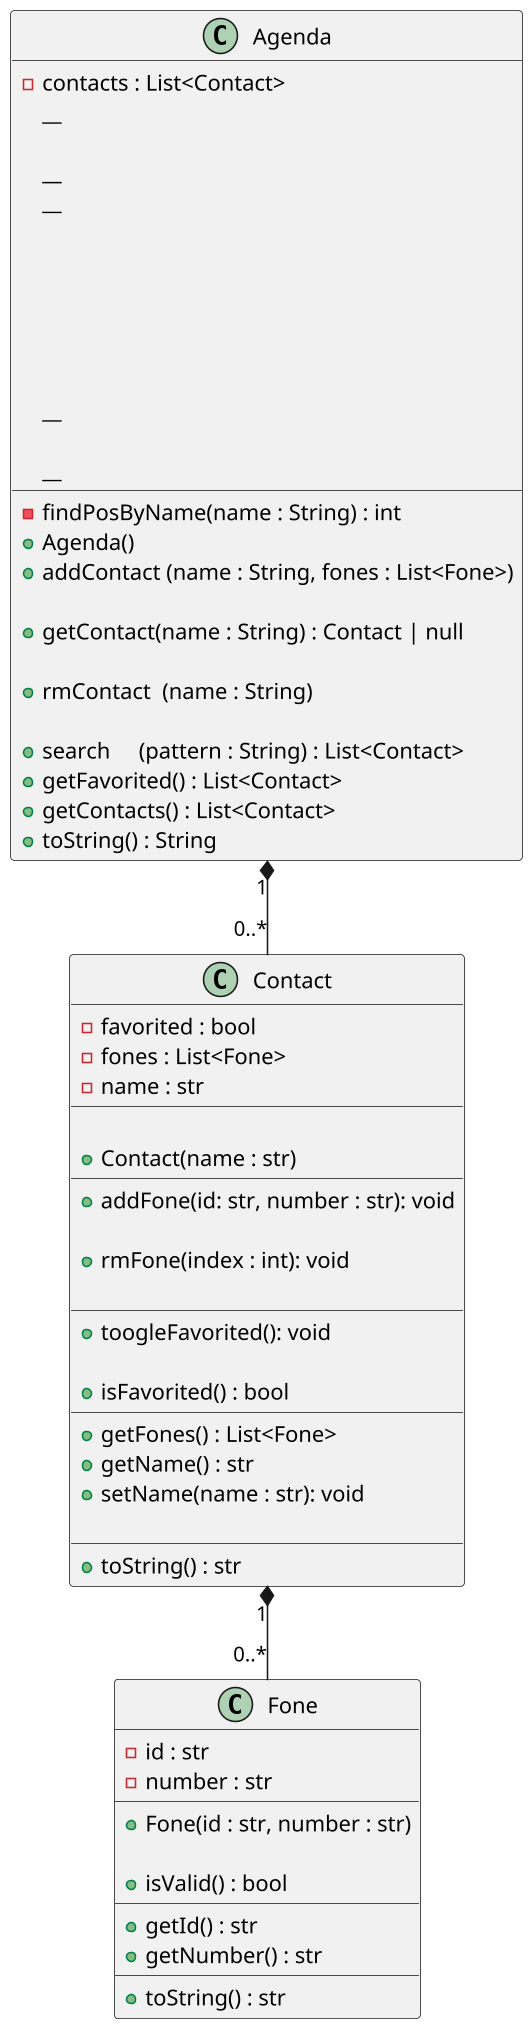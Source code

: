 '--
@startuml

skinparam defaultFontName Hasklig
skinparam dpi 150

'==

class Fone {
  - id : str
  - number : str
  __
  ' inicializa as variaveis
  + Fone(id : str, number : str)
  
  ' verifica se o número é um número de telefone válido
  ' crie uma str "validos" com todos os caracteres válidos
  ' para cada caractere c do número:
  '   se c não estiver em validos:
  '     retorne false
  ' retorne true
  + isValid() : bool
  __
  + getId() : str
  + getNumber() : str
  __
  ' Gera uma string para impressão
  ' ex: oi:1234
  + toString() : str
}

class Contact {
  - favorited : bool
  - fones : List<Fone>
  - name : str
  __
  
  ' inicialize o fone com o nome, favorited como false e a lista de fones vazia
  + Contact(name : str)
  __
  ' se fone for válido:
  '   insira no fim da lista de fones
  ' se não:
  '   informe o erro
  + addFone(id: str, number : str): void
  
  ' se o índice existir:
  '   remove o fone pelo indice
  + rmFone(index : int): void
  
  __
  ' favorita ou desfavorita o contato
  + toogleFavorited(): void

  ' retorna se o contato está favoritado
  + isFavorited() : bool
  __
  + getFones() : List<Fone>
  + getName() : str
  + setName(name : str): void

  __
  ' use um contador para mostrar o índice do telefone
  ' use o toString do fone para adicioná-lo à saída
  ' se o contato estiver favoritado, adicione um @ antes do nome
  ' o resultado dever ficar assim:
  ' ex: - david [oi:123, tim:9081, claro:5431]
  + toString() : str
}

class Agenda {

  ' use um vector em c++
  ' um ArrayList em Java
  ' um Array em Typescript
  - contacts : List<Contact>
  __

  ' procura o contato pelo nome
  ' o nome do contato é único na agenda
  ' se encontrar, retorne o índice do contato no array
  ' se não encontrar, retorne -1
  - findPosByName(name : String) : int
  __
  + Agenda()
  __
  
  ' use a função findPosByName para encontrar o índice do contato
  ' se o contato existir:
  '   adicione todos os telefones válidos ao contato
  ' se não:
  '   crie um novo contato
  '   adicione todos os telefones válidos
  '   reordene a lista de contatos
  + addContact (name : String, fones : List<Fone>)

  ' use a função findPosByName para encontrar o índice do contato
  ' retorna uma referência para o contato
  ' em C++, retorne um 'Contact*'
  ' se não existir, retorne null
  + getContact(name : String) : Contact | null

  ' use a função findPosByName para encontrar o índice do contato
  ' se o contato existir:
  '   remova o contato
  + rmContact  (name : String)

  ' crie uma lista de contatos para armaenar os resultados
  ' para cada contato na lista de contatos:
  '   gere a string do contato usando contato.toString()
  '   use uma função de busca por substring para verificar se o padrão está na string do contato
  '   se estiver:
  '     adicione o contato à lista de resultados
  ' retorne a lista de resultados
  + search     (pattern : String) : List<Contact>


  ' cria uma lista de contatos vazia
  ' para cada contato na lista de contatos:
  '   se o contato estiver favoritado:
  '     adicione o contato à lista de favoritos
  ' retorne a lista de favoritos
  + getFavorited() : List<Contact>
  __

  ' retorne a lista de contatos
  + getContacts() : List<Contact>
  __

  ' retorna os contatos separados por uma quebra de linha
  + toString() : String
}

'--
Contact "1" *--  "0..*" Fone
Agenda  "1" *--  "0..*" Contact

@enduml